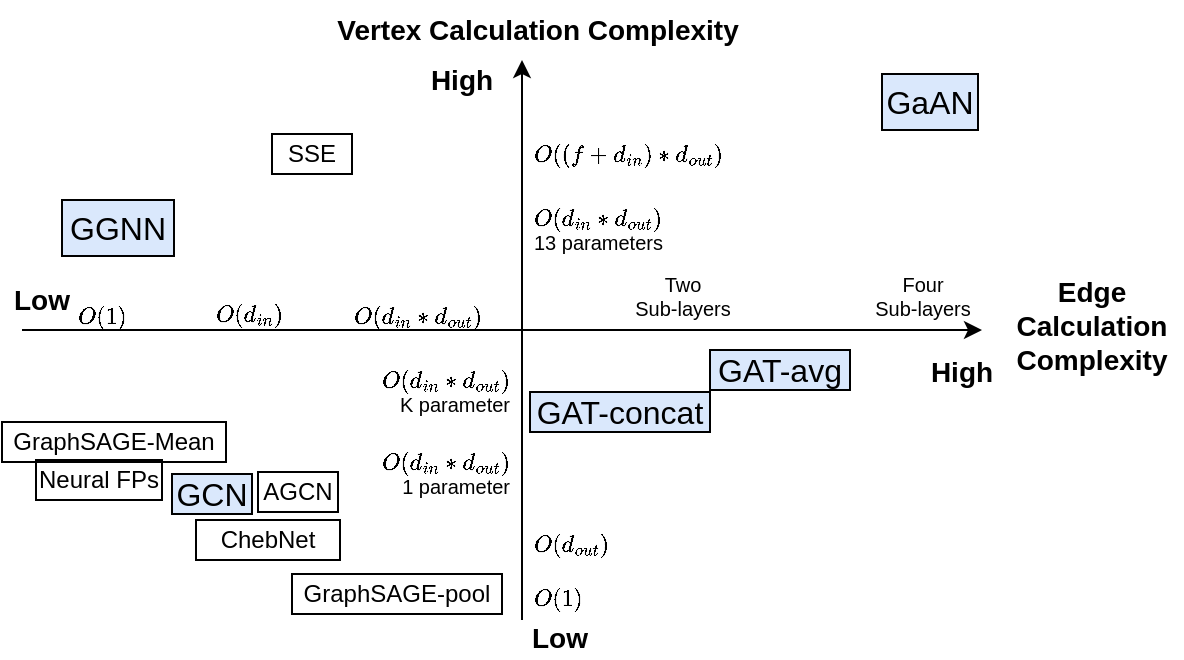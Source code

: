 <mxfile version="13.9.9" type="device"><diagram id="2MBHXZytqJ9W2BRM0lZ_" name="Page-1"><mxGraphModel dx="1422" dy="822" grid="1" gridSize="10" guides="1" tooltips="1" connect="1" arrows="0" fold="1" page="1" pageScale="1" pageWidth="827" pageHeight="1169" math="1" shadow="0"><root><mxCell id="0"/><mxCell id="1" style="" parent="0"/><mxCell id="55l02TyrmD9IhU3h0mnR-1" value="" style="endArrow=classic;html=1;fontFamily=Arial;" parent="1" edge="1"><mxGeometry width="50" height="50" relative="1" as="geometry"><mxPoint x="70" y="255" as="sourcePoint"/><mxPoint x="550" y="255" as="targetPoint"/></mxGeometry></mxCell><mxCell id="55l02TyrmD9IhU3h0mnR-2" value="" style="endArrow=classic;html=1;fontFamily=Arial;" parent="1" edge="1"><mxGeometry width="50" height="50" relative="1" as="geometry"><mxPoint x="320" y="400" as="sourcePoint"/><mxPoint x="320" y="120" as="targetPoint"/></mxGeometry></mxCell><mxCell id="55l02TyrmD9IhU3h0mnR-4" value="&lt;b&gt;&lt;font style=&quot;font-size: 14px&quot;&gt;Edge Calculation&lt;br&gt;Complexity&lt;br&gt;&lt;/font&gt;&lt;/b&gt;" style="text;html=1;strokeColor=none;fillColor=none;align=center;verticalAlign=middle;whiteSpace=wrap;rounded=0;fontFamily=Arial;fontStyle=0" parent="1" vertex="1"><mxGeometry x="560" y="243" width="90" height="20" as="geometry"/></mxCell><mxCell id="55l02TyrmD9IhU3h0mnR-6" value="&lt;span style=&quot;font-size: 14px;&quot;&gt;&lt;font style=&quot;font-size: 14px;&quot;&gt;High&lt;/font&gt;&lt;/span&gt;" style="text;html=1;strokeColor=none;fillColor=none;align=center;verticalAlign=middle;whiteSpace=wrap;rounded=0;fontFamily=Arial;fontStyle=1;fontSize=14;" parent="1" vertex="1"><mxGeometry x="270" y="120" width="40" height="20" as="geometry"/></mxCell><mxCell id="55l02TyrmD9IhU3h0mnR-7" value="&lt;b style=&quot;font-size: 14px;&quot;&gt;&lt;font style=&quot;font-size: 14px;&quot;&gt;Low&lt;/font&gt;&lt;/b&gt;" style="text;html=1;strokeColor=none;fillColor=none;align=center;verticalAlign=middle;whiteSpace=wrap;rounded=0;fontFamily=Arial;fontSize=14;" parent="1" vertex="1"><mxGeometry x="324" y="399" width="30" height="20" as="geometry"/></mxCell><mxCell id="55l02TyrmD9IhU3h0mnR-8" value="&lt;b style=&quot;font-size: 14px;&quot;&gt;&lt;font style=&quot;font-size: 14px;&quot;&gt;High&lt;/font&gt;&lt;/b&gt;" style="text;html=1;strokeColor=none;fillColor=none;align=center;verticalAlign=middle;whiteSpace=wrap;rounded=0;fontFamily=Arial;fontSize=14;" parent="1" vertex="1"><mxGeometry x="520" y="268" width="40" height="16" as="geometry"/></mxCell><mxCell id="55l02TyrmD9IhU3h0mnR-10" value="&lt;font style=&quot;font-size: 14px;&quot;&gt;&lt;b style=&quot;font-size: 14px;&quot;&gt;Low&lt;/b&gt;&lt;/font&gt;" style="text;html=1;strokeColor=none;fillColor=none;align=center;verticalAlign=middle;whiteSpace=wrap;rounded=0;fontFamily=Arial;fontSize=14;" parent="1" vertex="1"><mxGeometry x="60" y="230" width="40" height="20" as="geometry"/></mxCell><mxCell id="FiYTe9aXyCY0iq13u9ZS-19" value="\(O(d_{out})\)" style="text;html=1;align=left;verticalAlign=middle;resizable=0;points=[];autosize=1;fontSize=10;fontFamily=Arial;" parent="1" vertex="1"><mxGeometry x="324.0" y="352" width="70" height="20" as="geometry"/></mxCell><mxCell id="FiYTe9aXyCY0iq13u9ZS-27" value="&lt;b style=&quot;color: rgb(0 , 0 , 0) ; font-size: 14px ; letter-spacing: normal ; text-indent: 0px ; text-transform: none ; word-spacing: 0px&quot;&gt;Vertex Calculation Complexity&lt;/b&gt;" style="text;whiteSpace=wrap;html=1;align=center;fontFamily=Arial;fontStyle=0" parent="1" vertex="1"><mxGeometry x="208" y="90" width="240" height="30" as="geometry"/></mxCell><mxCell id="FiYTe9aXyCY0iq13u9ZS-30" value="\(O(d_{in}*d_{out})\)&lt;br style=&quot;font-size: 10px;&quot;&gt;1 parameter" style="text;html=1;align=right;verticalAlign=middle;resizable=0;points=[];autosize=1;fontSize=10;fontFamily=Arial;" parent="1" vertex="1"><mxGeometry x="215.0" y="312" width="100" height="30" as="geometry"/></mxCell><mxCell id="haK9CgM9R-VCcrpICVaE-2" value="\(O(1)\)" style="text;html=1;align=left;verticalAlign=middle;resizable=0;points=[];autosize=1;fontSize=10;fontFamily=Arial;" parent="1" vertex="1"><mxGeometry x="324.0" y="379" width="50" height="20" as="geometry"/></mxCell><mxCell id="yuMScb_6Kbho0SolW4CT-1" value="\(O(d_{in})\)" style="text;html=1;align=center;verticalAlign=middle;resizable=0;points=[];autosize=1;fontSize=10;fontFamily=Arial;" parent="1" vertex="1"><mxGeometry x="148.0" y="237" width="70" height="20" as="geometry"/></mxCell><mxCell id="FhLzf1mnGNEQ9T-1F1E8-1" value="&lt;span style=&quot;font-size: 16px;&quot;&gt;GAT-&lt;/span&gt;&lt;span style=&quot;font-size: 16px;&quot;&gt;&lt;font style=&quot;font-size: 16px;&quot;&gt;concat&lt;/font&gt;&lt;/span&gt;" style="text;html=1;align=center;verticalAlign=middle;whiteSpace=wrap;rounded=0;fontFamily=Arial;fontSize=16;fillColor=#dae8fc;strokeColor=#000000;fontStyle=0" parent="1" vertex="1"><mxGeometry x="324" y="286" width="90" height="20" as="geometry"/></mxCell><mxCell id="JVKxsdnlvpfk7FCtDtsB-2" value="&lt;font style=&quot;font-size: 10px;&quot;&gt;Four&lt;br style=&quot;font-size: 10px;&quot;&gt;Sub-layers&lt;br style=&quot;font-size: 10px;&quot;&gt;&lt;/font&gt;" style="text;html=1;align=center;verticalAlign=top;resizable=0;points=[];autosize=1;fontSize=10;" parent="1" vertex="1"><mxGeometry x="490.0" y="220" width="60" height="30" as="geometry"/></mxCell><mxCell id="JVKxsdnlvpfk7FCtDtsB-3" value="\(O(d_{in}*d_{out})\)&lt;br style=&quot;font-size: 10px;&quot;&gt;K parameter" style="text;html=1;align=right;verticalAlign=middle;resizable=0;points=[];autosize=1;fontSize=10;fontFamily=Arial;" parent="1" vertex="1"><mxGeometry x="215.0" y="271" width="100" height="30" as="geometry"/></mxCell><mxCell id="FiYTe9aXyCY0iq13u9ZS-3" value="Untitled Layer" style="" parent="0"/><mxCell id="FiYTe9aXyCY0iq13u9ZS-4" value="&lt;span style=&quot;font-size: 16px;&quot;&gt;GaAN&lt;/span&gt;" style="text;html=1;strokeColor=#000000;fillColor=#dae8fc;align=center;verticalAlign=middle;whiteSpace=wrap;rounded=0;fontFamily=Arial;fontSize=16;fontStyle=0" parent="FiYTe9aXyCY0iq13u9ZS-3" vertex="1"><mxGeometry x="500" y="127" width="48" height="28" as="geometry"/></mxCell><mxCell id="FiYTe9aXyCY0iq13u9ZS-5" value="&lt;span&gt;ChebNet&lt;/span&gt;" style="text;html=1;fillColor=none;align=center;verticalAlign=middle;whiteSpace=wrap;rounded=0;fontFamily=Arial;fontStyle=0;strokeColor=#000000;" parent="FiYTe9aXyCY0iq13u9ZS-3" vertex="1"><mxGeometry x="157" y="350" width="72" height="20" as="geometry"/></mxCell><mxCell id="FiYTe9aXyCY0iq13u9ZS-6" value="&lt;span style=&quot;font-size: 16px;&quot;&gt;GGNN&lt;/span&gt;" style="text;html=1;fillColor=#dae8fc;align=center;verticalAlign=middle;whiteSpace=wrap;rounded=0;fontFamily=Arial;fontSize=16;fontStyle=0;strokeColor=#000000;" parent="FiYTe9aXyCY0iq13u9ZS-3" vertex="1"><mxGeometry x="90" y="190" width="56" height="28" as="geometry"/></mxCell><mxCell id="FiYTe9aXyCY0iq13u9ZS-7" value="&lt;span&gt;SSE&lt;/span&gt;" style="text;html=1;fillColor=none;align=center;verticalAlign=middle;whiteSpace=wrap;rounded=0;fontFamily=Arial;fontStyle=0;strokeColor=#000000;" parent="FiYTe9aXyCY0iq13u9ZS-3" vertex="1"><mxGeometry x="195" y="157" width="40" height="20" as="geometry"/></mxCell><mxCell id="FiYTe9aXyCY0iq13u9ZS-17" value="&lt;span&gt;GraphSAGE-pool&lt;/span&gt;" style="text;html=1;fillColor=none;align=center;verticalAlign=middle;whiteSpace=wrap;rounded=0;fontFamily=Arial;fontStyle=0;strokeColor=#000000;" parent="FiYTe9aXyCY0iq13u9ZS-3" vertex="1"><mxGeometry x="205" y="377" width="105" height="20" as="geometry"/></mxCell><mxCell id="FiYTe9aXyCY0iq13u9ZS-20" value="&lt;span style=&quot;font-size: 16px&quot;&gt;GAT-avg&lt;/span&gt;" style="text;html=1;strokeColor=#000000;fillColor=#dae8fc;align=center;verticalAlign=middle;whiteSpace=wrap;rounded=0;fontFamily=Arial;fontSize=16;fontStyle=0" parent="FiYTe9aXyCY0iq13u9ZS-3" vertex="1"><mxGeometry x="414" y="265" width="70" height="20" as="geometry"/></mxCell><mxCell id="FiYTe9aXyCY0iq13u9ZS-16" value="&lt;span&gt;AGCN&lt;/span&gt;" style="text;html=1;fillColor=none;align=center;verticalAlign=middle;whiteSpace=wrap;rounded=0;fontFamily=Arial;fontStyle=0;strokeColor=#000000;" parent="FiYTe9aXyCY0iq13u9ZS-3" vertex="1"><mxGeometry x="188" y="326" width="40" height="20" as="geometry"/></mxCell><mxCell id="FiYTe9aXyCY0iq13u9ZS-32" value="&lt;span style=&quot;font-size: 16px;&quot;&gt;GCN&lt;/span&gt;" style="text;html=1;strokeColor=#000000;fillColor=#dae8fc;align=center;verticalAlign=middle;whiteSpace=wrap;rounded=0;fontFamily=Arial;fontSize=16;fontStyle=0" parent="FiYTe9aXyCY0iq13u9ZS-3" vertex="1"><mxGeometry x="145" y="327" width="40" height="20" as="geometry"/></mxCell><mxCell id="FiYTe9aXyCY0iq13u9ZS-10" value="&lt;span&gt;Neural FPs&lt;/span&gt;" style="text;html=1;fillColor=none;align=center;verticalAlign=middle;whiteSpace=wrap;rounded=0;fontFamily=Arial;fontStyle=0;strokeColor=#000000;" parent="FiYTe9aXyCY0iq13u9ZS-3" vertex="1"><mxGeometry x="77" y="320" width="63" height="20" as="geometry"/></mxCell><mxCell id="FiYTe9aXyCY0iq13u9ZS-11" value="&lt;span&gt;GraphSAGE-Mean&lt;/span&gt;" style="text;html=1;fillColor=none;align=center;verticalAlign=middle;whiteSpace=wrap;rounded=0;fontFamily=Arial;fontStyle=0;strokeColor=#000000;" parent="FiYTe9aXyCY0iq13u9ZS-3" vertex="1"><mxGeometry x="60" y="301" width="112" height="20" as="geometry"/></mxCell><mxCell id="FiYTe9aXyCY0iq13u9ZS-34" value="&lt;font style=&quot;font-size: 10px;&quot;&gt;\(O((f + d_{in})*d_{out})\)&lt;/font&gt;" style="text;html=1;align=left;verticalAlign=middle;resizable=0;points=[];autosize=1;fontSize=10;" parent="FiYTe9aXyCY0iq13u9ZS-3" vertex="1"><mxGeometry x="324.0" y="157" width="130" height="20" as="geometry"/></mxCell><mxCell id="FiYTe9aXyCY0iq13u9ZS-35" value="&lt;font style=&quot;font-size: 10px&quot;&gt;\(O(d_{in}*d_{out})\)&lt;br style=&quot;font-size: 10px&quot;&gt;13 parameters&lt;/font&gt;" style="text;html=1;align=left;verticalAlign=middle;resizable=0;points=[];autosize=1;fontSize=10;" parent="FiYTe9aXyCY0iq13u9ZS-3" vertex="1"><mxGeometry x="324.0" y="190" width="100" height="30" as="geometry"/></mxCell><mxCell id="FiYTe9aXyCY0iq13u9ZS-36" value="\(O(1)\)" style="text;html=1;align=center;verticalAlign=middle;resizable=0;points=[];autosize=1;fontSize=10;" parent="FiYTe9aXyCY0iq13u9ZS-3" vertex="1"><mxGeometry x="85.0" y="238" width="50" height="20" as="geometry"/></mxCell><mxCell id="FiYTe9aXyCY0iq13u9ZS-37" value="\(O(d_{in} * d_{out})\)" style="text;html=1;align=center;verticalAlign=middle;resizable=0;points=[];autosize=1;fontSize=10;" parent="FiYTe9aXyCY0iq13u9ZS-3" vertex="1"><mxGeometry x="213.0" y="238" width="110" height="20" as="geometry"/></mxCell><mxCell id="FiYTe9aXyCY0iq13u9ZS-38" value="&lt;font style=&quot;font-size: 10px;&quot;&gt;Two&lt;br style=&quot;font-size: 10px;&quot;&gt;Sub-layers&lt;br style=&quot;font-size: 10px;&quot;&gt;&lt;/font&gt;" style="text;html=1;align=center;verticalAlign=top;resizable=0;points=[];autosize=1;fontSize=10;" parent="FiYTe9aXyCY0iq13u9ZS-3" vertex="1"><mxGeometry x="370.0" y="220" width="60" height="30" as="geometry"/></mxCell></root></mxGraphModel></diagram></mxfile>